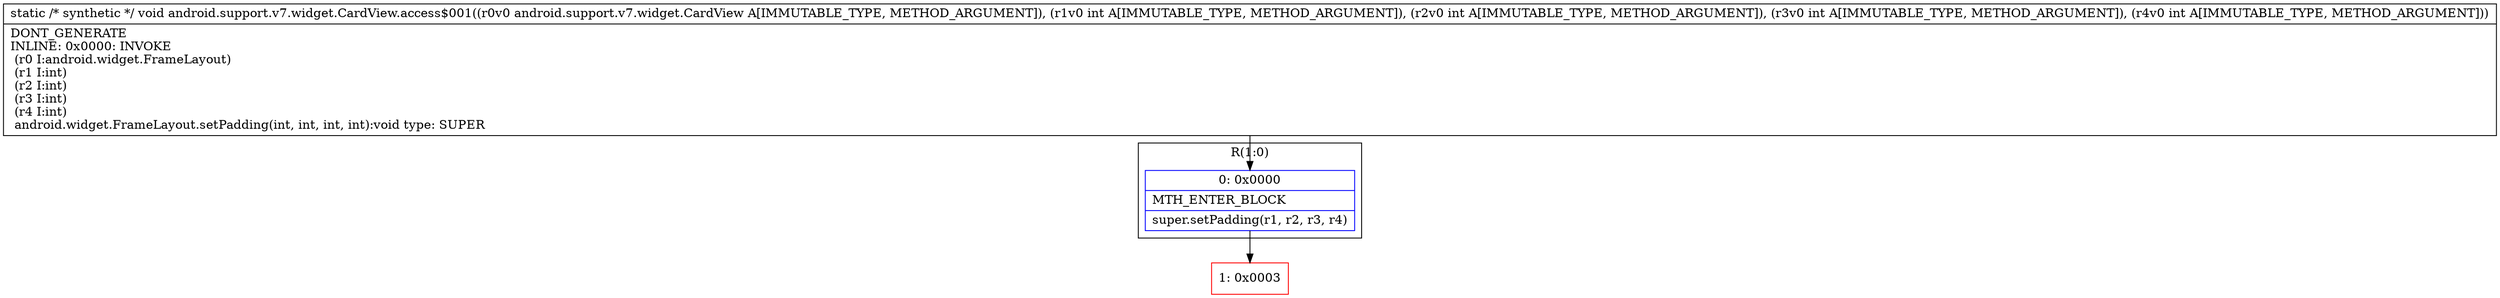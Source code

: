 digraph "CFG forandroid.support.v7.widget.CardView.access$001(Landroid\/support\/v7\/widget\/CardView;IIII)V" {
subgraph cluster_Region_438784771 {
label = "R(1:0)";
node [shape=record,color=blue];
Node_0 [shape=record,label="{0\:\ 0x0000|MTH_ENTER_BLOCK\l|super.setPadding(r1, r2, r3, r4)\l}"];
}
Node_1 [shape=record,color=red,label="{1\:\ 0x0003}"];
MethodNode[shape=record,label="{static \/* synthetic *\/ void android.support.v7.widget.CardView.access$001((r0v0 android.support.v7.widget.CardView A[IMMUTABLE_TYPE, METHOD_ARGUMENT]), (r1v0 int A[IMMUTABLE_TYPE, METHOD_ARGUMENT]), (r2v0 int A[IMMUTABLE_TYPE, METHOD_ARGUMENT]), (r3v0 int A[IMMUTABLE_TYPE, METHOD_ARGUMENT]), (r4v0 int A[IMMUTABLE_TYPE, METHOD_ARGUMENT]))  | DONT_GENERATE\lINLINE: 0x0000: INVOKE  \l  (r0 I:android.widget.FrameLayout)\l  (r1 I:int)\l  (r2 I:int)\l  (r3 I:int)\l  (r4 I:int)\l android.widget.FrameLayout.setPadding(int, int, int, int):void type: SUPER\l}"];
MethodNode -> Node_0;
Node_0 -> Node_1;
}

